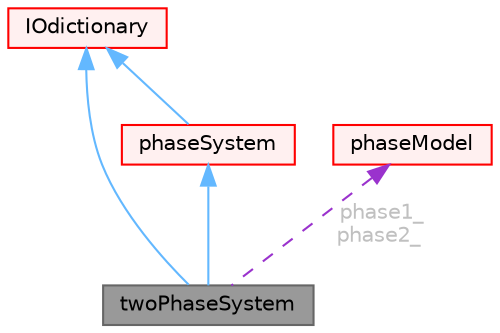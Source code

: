 digraph "twoPhaseSystem"
{
 // LATEX_PDF_SIZE
  bgcolor="transparent";
  edge [fontname=Helvetica,fontsize=10,labelfontname=Helvetica,labelfontsize=10];
  node [fontname=Helvetica,fontsize=10,shape=box,height=0.2,width=0.4];
  Node1 [id="Node000001",label="twoPhaseSystem",height=0.2,width=0.4,color="gray40", fillcolor="grey60", style="filled", fontcolor="black",tooltip="Class which solves the volume fraction equations for two phases."];
  Node2 -> Node1 [id="edge1_Node000001_Node000002",dir="back",color="steelblue1",style="solid",tooltip=" "];
  Node2 [id="Node000002",label="phaseSystem",height=0.2,width=0.4,color="red", fillcolor="#FFF0F0", style="filled",URL="$classFoam_1_1phaseSystem.html",tooltip="Class to represent a system of phases and model interfacial transfers between them."];
  Node3 -> Node2 [id="edge2_Node000002_Node000003",dir="back",color="steelblue1",style="solid",tooltip=" "];
  Node3 [id="Node000003",label="IOdictionary",height=0.2,width=0.4,color="red", fillcolor="#FFF0F0", style="filled",URL="$classFoam_1_1IOdictionary.html",tooltip="IOdictionary is derived from dictionary and IOobject to give the dictionary automatic IO functionalit..."];
  Node3 -> Node1 [id="edge3_Node000001_Node000003",dir="back",color="steelblue1",style="solid",tooltip=" "];
  Node83 -> Node1 [id="edge4_Node000001_Node000083",dir="back",color="darkorchid3",style="dashed",tooltip=" ",label=" phase1_\nphase2_",fontcolor="grey" ];
  Node83 [id="Node000083",label="phaseModel",height=0.2,width=0.4,color="red", fillcolor="#FFF0F0", style="filled",URL="$classFoam_1_1phaseModel.html",tooltip="Single incompressible phase derived from the phase-fraction. Used as part of the multiPhaseMixture fo..."];
}
